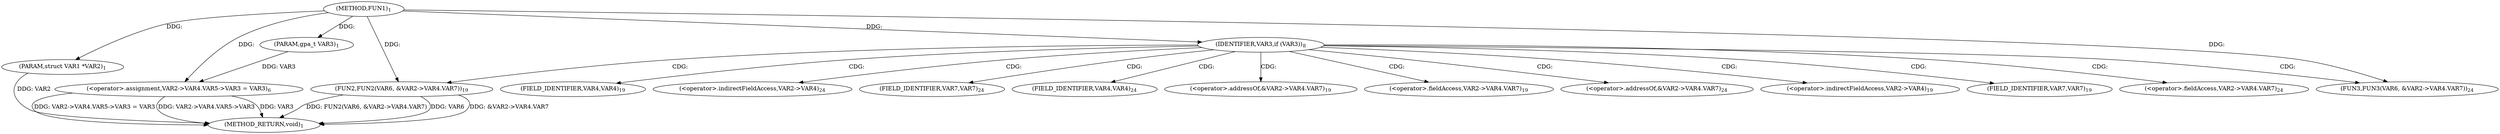 digraph "FUN1" {  
"8" [label = <(METHOD,FUN1)<SUB>1</SUB>> ]
"42" [label = <(METHOD_RETURN,void)<SUB>1</SUB>> ]
"9" [label = <(PARAM,struct VAR1 *VAR2)<SUB>1</SUB>> ]
"10" [label = <(PARAM,gpa_t VAR3)<SUB>1</SUB>> ]
"12" [label = <(&lt;operator&gt;.assignment,VAR2-&gt;VAR4.VAR5-&gt;VAR3 = VAR3)<SUB>6</SUB>> ]
"22" [label = <(IDENTIFIER,VAR3,if (VAR3))<SUB>8</SUB>> ]
"24" [label = <(FUN2,FUN2(VAR6, &amp;VAR2-&gt;VAR4.VAR7))<SUB>19</SUB>> ]
"34" [label = <(FUN3,FUN3(VAR6, &amp;VAR2-&gt;VAR4.VAR7))<SUB>24</SUB>> ]
"26" [label = <(&lt;operator&gt;.addressOf,&amp;VAR2-&gt;VAR4.VAR7)<SUB>19</SUB>> ]
"27" [label = <(&lt;operator&gt;.fieldAccess,VAR2-&gt;VAR4.VAR7)<SUB>19</SUB>> ]
"36" [label = <(&lt;operator&gt;.addressOf,&amp;VAR2-&gt;VAR4.VAR7)<SUB>24</SUB>> ]
"28" [label = <(&lt;operator&gt;.indirectFieldAccess,VAR2-&gt;VAR4)<SUB>19</SUB>> ]
"31" [label = <(FIELD_IDENTIFIER,VAR7,VAR7)<SUB>19</SUB>> ]
"37" [label = <(&lt;operator&gt;.fieldAccess,VAR2-&gt;VAR4.VAR7)<SUB>24</SUB>> ]
"30" [label = <(FIELD_IDENTIFIER,VAR4,VAR4)<SUB>19</SUB>> ]
"38" [label = <(&lt;operator&gt;.indirectFieldAccess,VAR2-&gt;VAR4)<SUB>24</SUB>> ]
"41" [label = <(FIELD_IDENTIFIER,VAR7,VAR7)<SUB>24</SUB>> ]
"40" [label = <(FIELD_IDENTIFIER,VAR4,VAR4)<SUB>24</SUB>> ]
  "9" -> "42"  [ label = "DDG: VAR2"] 
  "12" -> "42"  [ label = "DDG: VAR2-&gt;VAR4.VAR5-&gt;VAR3"] 
  "12" -> "42"  [ label = "DDG: VAR3"] 
  "12" -> "42"  [ label = "DDG: VAR2-&gt;VAR4.VAR5-&gt;VAR3 = VAR3"] 
  "24" -> "42"  [ label = "DDG: VAR6"] 
  "24" -> "42"  [ label = "DDG: &amp;VAR2-&gt;VAR4.VAR7"] 
  "24" -> "42"  [ label = "DDG: FUN2(VAR6, &amp;VAR2-&gt;VAR4.VAR7)"] 
  "8" -> "9"  [ label = "DDG: "] 
  "8" -> "10"  [ label = "DDG: "] 
  "10" -> "12"  [ label = "DDG: VAR3"] 
  "8" -> "12"  [ label = "DDG: "] 
  "8" -> "22"  [ label = "DDG: "] 
  "8" -> "24"  [ label = "DDG: "] 
  "8" -> "34"  [ label = "DDG: "] 
  "22" -> "40"  [ label = "CDG: "] 
  "22" -> "24"  [ label = "CDG: "] 
  "22" -> "30"  [ label = "CDG: "] 
  "22" -> "34"  [ label = "CDG: "] 
  "22" -> "26"  [ label = "CDG: "] 
  "22" -> "28"  [ label = "CDG: "] 
  "22" -> "36"  [ label = "CDG: "] 
  "22" -> "37"  [ label = "CDG: "] 
  "22" -> "38"  [ label = "CDG: "] 
  "22" -> "41"  [ label = "CDG: "] 
  "22" -> "27"  [ label = "CDG: "] 
  "22" -> "31"  [ label = "CDG: "] 
}
